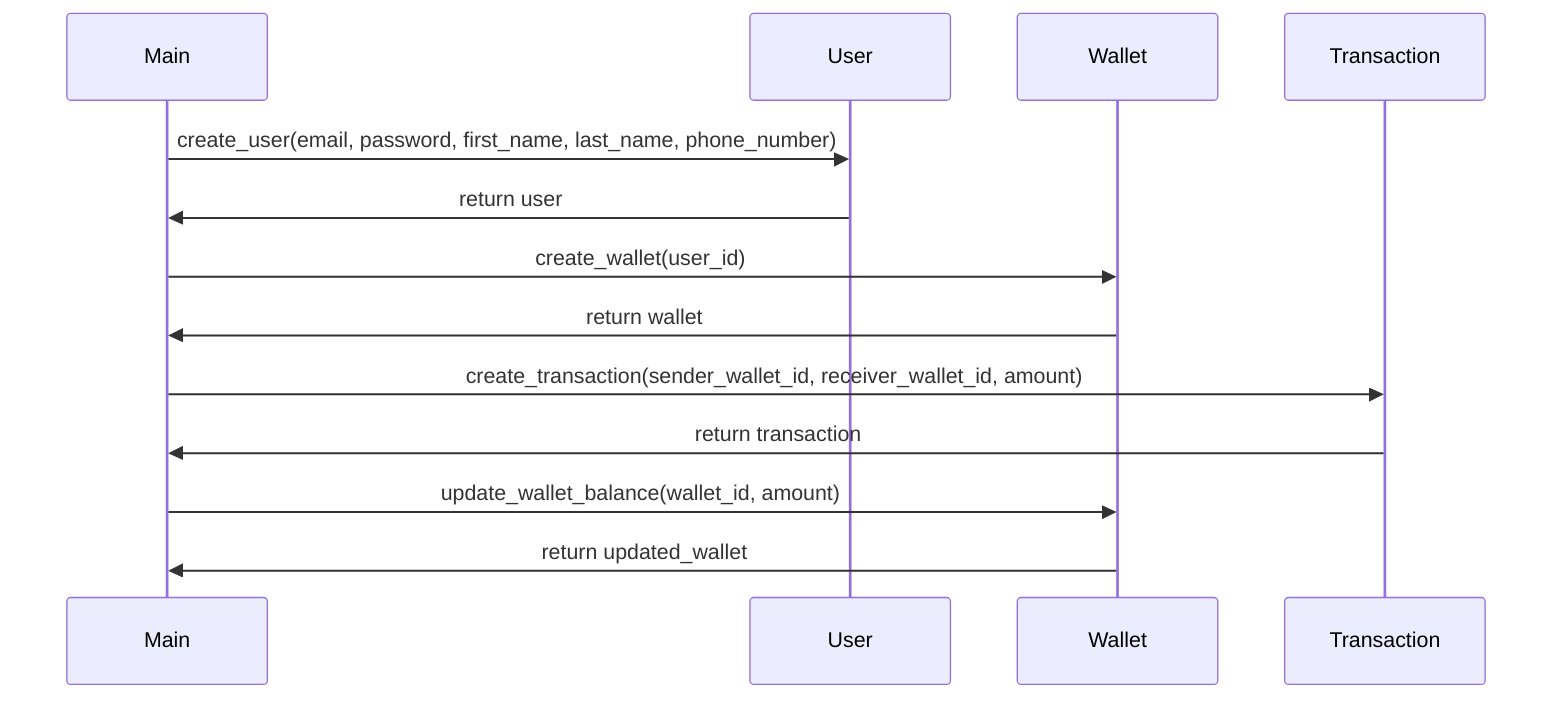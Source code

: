 sequenceDiagram
    participant M as Main
    participant U as User
    participant W as Wallet
    participant T as Transaction
    M->>U: create_user(email, password, first_name, last_name, phone_number)
    U->>M: return user
    M->>W: create_wallet(user_id)
    W->>M: return wallet
    M->>T: create_transaction(sender_wallet_id, receiver_wallet_id, amount)
    T->>M: return transaction
    M->>W: update_wallet_balance(wallet_id, amount)
    W->>M: return updated_wallet